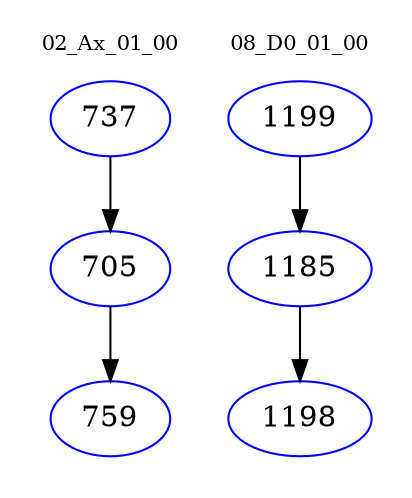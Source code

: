 digraph{
subgraph cluster_0 {
color = white
label = "02_Ax_01_00";
fontsize=10;
T0_737 [label="737", color="blue"]
T0_737 -> T0_705 [color="black"]
T0_705 [label="705", color="blue"]
T0_705 -> T0_759 [color="black"]
T0_759 [label="759", color="blue"]
}
subgraph cluster_1 {
color = white
label = "08_D0_01_00";
fontsize=10;
T1_1199 [label="1199", color="blue"]
T1_1199 -> T1_1185 [color="black"]
T1_1185 [label="1185", color="blue"]
T1_1185 -> T1_1198 [color="black"]
T1_1198 [label="1198", color="blue"]
}
}
